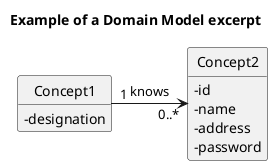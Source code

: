 @startuml
'https://plantuml.com/class-diagram
hide circle
skinparam classAttributeIconSize 0
hide methods

title Example of a Domain Model excerpt

class Concept1 {
    -designation
}

class Concept2 {
    -id
    -name
    -address
    -password
}

Concept1 "1" -> "0..*" Concept2: knows

@enduml